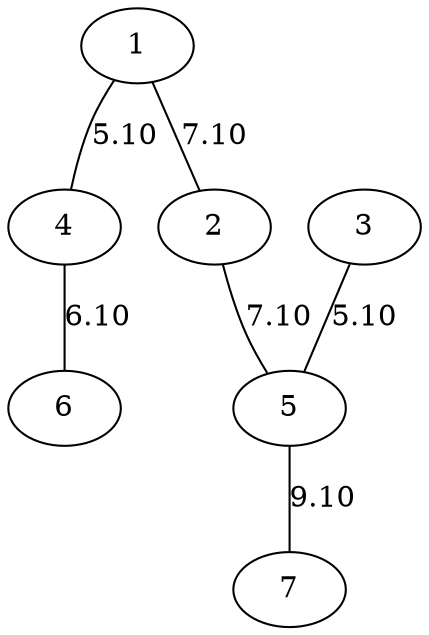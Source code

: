 Graph MST{
1--4 [label="5.10"]
3--5 [label="5.10"]
4--6 [label="6.10"]
2--5 [label="7.10"]
1--2 [label="7.10"]
5--7 [label="9.10"]
}
